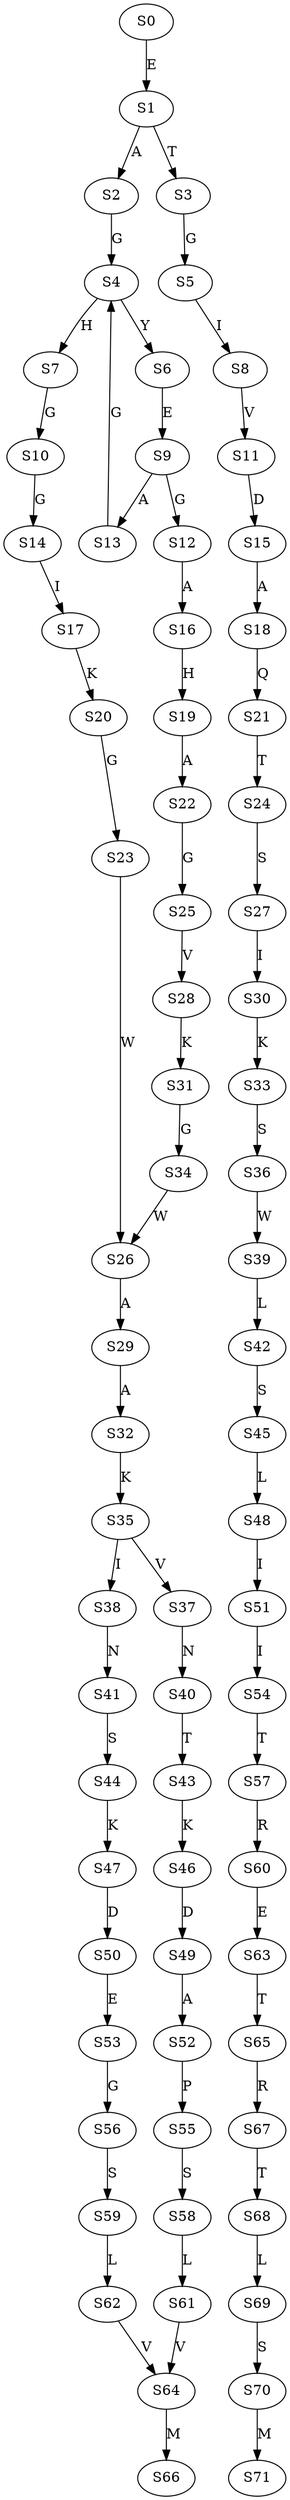 strict digraph  {
	S0 -> S1 [ label = E ];
	S1 -> S2 [ label = A ];
	S1 -> S3 [ label = T ];
	S2 -> S4 [ label = G ];
	S3 -> S5 [ label = G ];
	S4 -> S6 [ label = Y ];
	S4 -> S7 [ label = H ];
	S5 -> S8 [ label = I ];
	S6 -> S9 [ label = E ];
	S7 -> S10 [ label = G ];
	S8 -> S11 [ label = V ];
	S9 -> S12 [ label = G ];
	S9 -> S13 [ label = A ];
	S10 -> S14 [ label = G ];
	S11 -> S15 [ label = D ];
	S12 -> S16 [ label = A ];
	S13 -> S4 [ label = G ];
	S14 -> S17 [ label = I ];
	S15 -> S18 [ label = A ];
	S16 -> S19 [ label = H ];
	S17 -> S20 [ label = K ];
	S18 -> S21 [ label = Q ];
	S19 -> S22 [ label = A ];
	S20 -> S23 [ label = G ];
	S21 -> S24 [ label = T ];
	S22 -> S25 [ label = G ];
	S23 -> S26 [ label = W ];
	S24 -> S27 [ label = S ];
	S25 -> S28 [ label = V ];
	S26 -> S29 [ label = A ];
	S27 -> S30 [ label = I ];
	S28 -> S31 [ label = K ];
	S29 -> S32 [ label = A ];
	S30 -> S33 [ label = K ];
	S31 -> S34 [ label = G ];
	S32 -> S35 [ label = K ];
	S33 -> S36 [ label = S ];
	S34 -> S26 [ label = W ];
	S35 -> S37 [ label = V ];
	S35 -> S38 [ label = I ];
	S36 -> S39 [ label = W ];
	S37 -> S40 [ label = N ];
	S38 -> S41 [ label = N ];
	S39 -> S42 [ label = L ];
	S40 -> S43 [ label = T ];
	S41 -> S44 [ label = S ];
	S42 -> S45 [ label = S ];
	S43 -> S46 [ label = K ];
	S44 -> S47 [ label = K ];
	S45 -> S48 [ label = L ];
	S46 -> S49 [ label = D ];
	S47 -> S50 [ label = D ];
	S48 -> S51 [ label = I ];
	S49 -> S52 [ label = A ];
	S50 -> S53 [ label = E ];
	S51 -> S54 [ label = I ];
	S52 -> S55 [ label = P ];
	S53 -> S56 [ label = G ];
	S54 -> S57 [ label = T ];
	S55 -> S58 [ label = S ];
	S56 -> S59 [ label = S ];
	S57 -> S60 [ label = R ];
	S58 -> S61 [ label = L ];
	S59 -> S62 [ label = L ];
	S60 -> S63 [ label = E ];
	S61 -> S64 [ label = V ];
	S62 -> S64 [ label = V ];
	S63 -> S65 [ label = T ];
	S64 -> S66 [ label = M ];
	S65 -> S67 [ label = R ];
	S67 -> S68 [ label = T ];
	S68 -> S69 [ label = L ];
	S69 -> S70 [ label = S ];
	S70 -> S71 [ label = M ];
}
